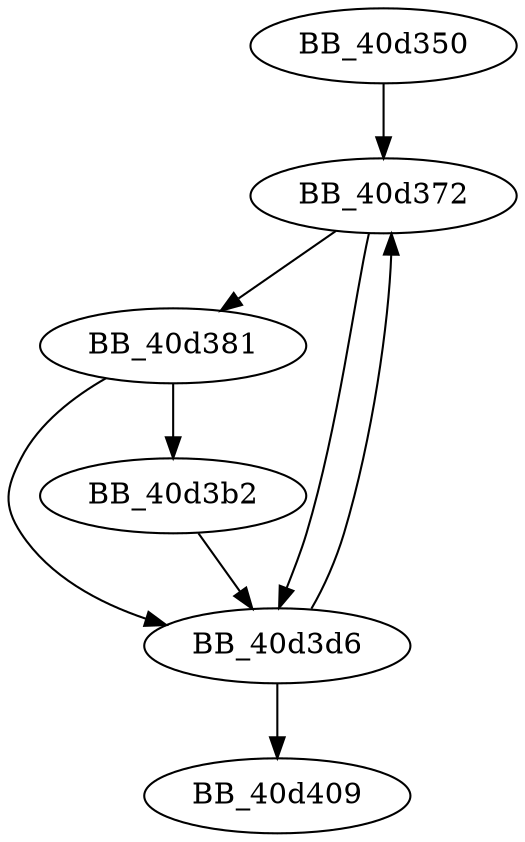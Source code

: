 DiGraph sub_40D350{
BB_40d350->BB_40d372
BB_40d372->BB_40d381
BB_40d372->BB_40d3d6
BB_40d381->BB_40d3b2
BB_40d381->BB_40d3d6
BB_40d3b2->BB_40d3d6
BB_40d3d6->BB_40d372
BB_40d3d6->BB_40d409
}
